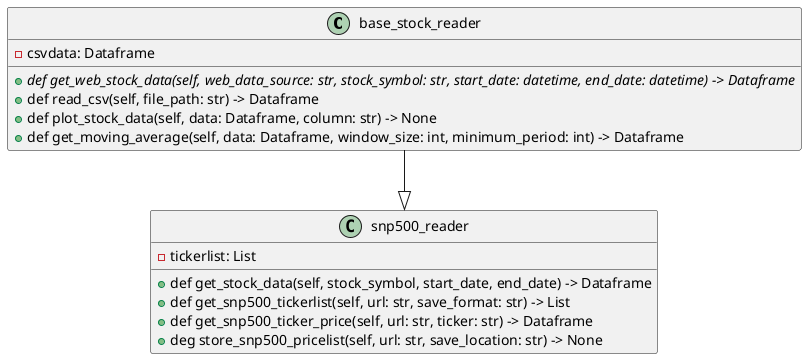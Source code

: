 
@startuml stock_analyser

class base_stock_reader
{
    - csvdata: Dataframe
    + {abstract} def get_web_stock_data(self, web_data_source: str, stock_symbol: str, start_date: datetime, end_date: datetime) -> Dataframe
    + def read_csv(self, file_path: str) -> Dataframe
    + def plot_stock_data(self, data: Dataframe, column: str) -> None
    + def get_moving_average(self, data: Dataframe, window_size: int, minimum_period: int) -> Dataframe 
}

class snp500_reader
{
    - tickerlist: List
    + def get_stock_data(self, stock_symbol, start_date, end_date) -> Dataframe
    + def get_snp500_tickerlist(self, url: str, save_format: str) -> List
    + def get_snp500_ticker_price(self, url: str, ticker: str) -> Dataframe
    + deg store_snp500_pricelist(self, url: str, save_location: str) -> None
}

base_stock_reader --|> snp500_reader

@enduml